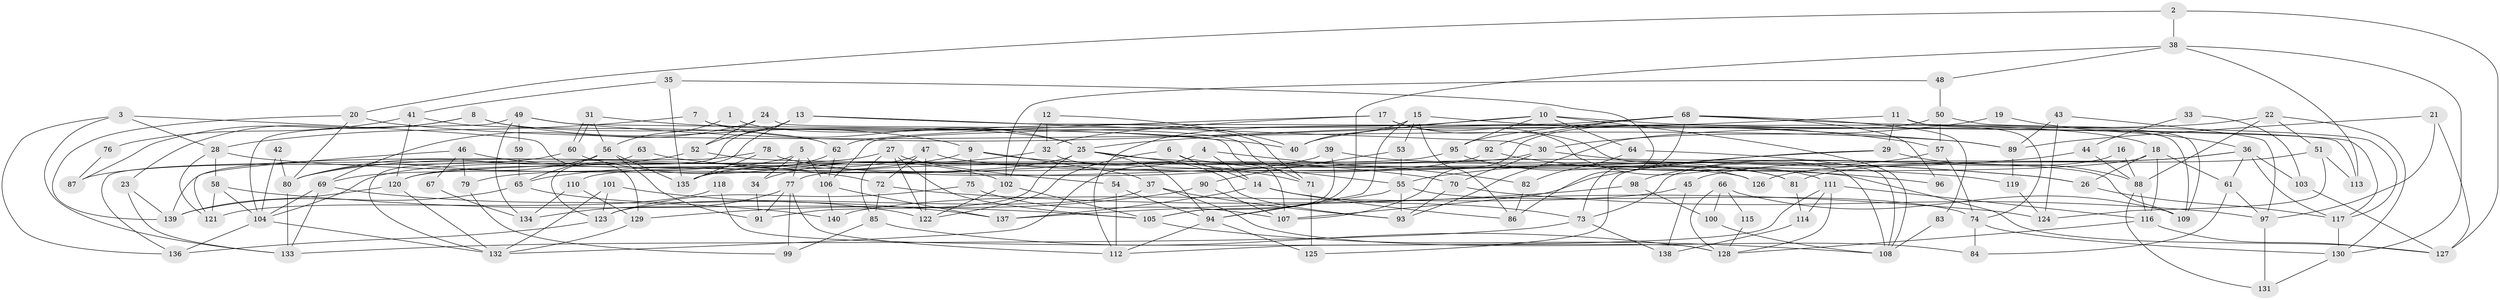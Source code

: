 // Generated by graph-tools (version 1.1) at 2025/50/03/09/25 03:50:06]
// undirected, 140 vertices, 280 edges
graph export_dot {
graph [start="1"]
  node [color=gray90,style=filled];
  1;
  2;
  3;
  4;
  5;
  6;
  7;
  8;
  9;
  10;
  11;
  12;
  13;
  14;
  15;
  16;
  17;
  18;
  19;
  20;
  21;
  22;
  23;
  24;
  25;
  26;
  27;
  28;
  29;
  30;
  31;
  32;
  33;
  34;
  35;
  36;
  37;
  38;
  39;
  40;
  41;
  42;
  43;
  44;
  45;
  46;
  47;
  48;
  49;
  50;
  51;
  52;
  53;
  54;
  55;
  56;
  57;
  58;
  59;
  60;
  61;
  62;
  63;
  64;
  65;
  66;
  67;
  68;
  69;
  70;
  71;
  72;
  73;
  74;
  75;
  76;
  77;
  78;
  79;
  80;
  81;
  82;
  83;
  84;
  85;
  86;
  87;
  88;
  89;
  90;
  91;
  92;
  93;
  94;
  95;
  96;
  97;
  98;
  99;
  100;
  101;
  102;
  103;
  104;
  105;
  106;
  107;
  108;
  109;
  110;
  111;
  112;
  113;
  114;
  115;
  116;
  117;
  118;
  119;
  120;
  121;
  122;
  123;
  124;
  125;
  126;
  127;
  128;
  129;
  130;
  131;
  132;
  133;
  134;
  135;
  136;
  137;
  138;
  139;
  140;
  1 -- 71;
  1 -- 56;
  2 -- 127;
  2 -- 20;
  2 -- 38;
  3 -- 133;
  3 -- 28;
  3 -- 129;
  3 -- 136;
  4 -- 132;
  4 -- 14;
  4 -- 82;
  5 -- 69;
  5 -- 106;
  5 -- 34;
  5 -- 77;
  6 -- 14;
  6 -- 122;
  6 -- 55;
  7 -- 25;
  7 -- 28;
  7 -- 71;
  8 -- 23;
  8 -- 25;
  8 -- 9;
  8 -- 87;
  9 -- 65;
  9 -- 26;
  9 -- 37;
  9 -- 75;
  10 -- 40;
  10 -- 112;
  10 -- 18;
  10 -- 64;
  10 -- 95;
  10 -- 108;
  11 -- 29;
  11 -- 25;
  11 -- 74;
  11 -- 109;
  12 -- 40;
  12 -- 32;
  12 -- 102;
  13 -- 30;
  13 -- 123;
  13 -- 52;
  13 -- 117;
  13 -- 132;
  14 -- 73;
  14 -- 137;
  14 -- 86;
  15 -- 53;
  15 -- 94;
  15 -- 40;
  15 -- 57;
  15 -- 86;
  16 -- 88;
  16 -- 73;
  17 -- 111;
  17 -- 108;
  17 -- 32;
  17 -- 62;
  18 -- 77;
  18 -- 26;
  18 -- 61;
  18 -- 116;
  19 -- 36;
  19 -- 30;
  20 -- 139;
  20 -- 80;
  20 -- 89;
  21 -- 89;
  21 -- 127;
  21 -- 97;
  22 -- 88;
  22 -- 93;
  22 -- 51;
  22 -- 130;
  23 -- 139;
  23 -- 133;
  24 -- 69;
  24 -- 52;
  24 -- 113;
  25 -- 26;
  25 -- 94;
  25 -- 71;
  25 -- 79;
  25 -- 91;
  26 -- 117;
  27 -- 122;
  27 -- 105;
  27 -- 54;
  27 -- 85;
  27 -- 104;
  28 -- 121;
  28 -- 58;
  28 -- 119;
  29 -- 125;
  29 -- 107;
  29 -- 88;
  30 -- 109;
  30 -- 70;
  30 -- 120;
  31 -- 60;
  31 -- 60;
  31 -- 56;
  31 -- 40;
  32 -- 34;
  32 -- 93;
  33 -- 103;
  33 -- 44;
  34 -- 91;
  35 -- 86;
  35 -- 41;
  35 -- 135;
  36 -- 117;
  36 -- 61;
  36 -- 45;
  36 -- 103;
  36 -- 126;
  37 -- 93;
  37 -- 84;
  37 -- 123;
  38 -- 130;
  38 -- 48;
  38 -- 105;
  38 -- 113;
  39 -- 105;
  39 -- 80;
  39 -- 81;
  41 -- 120;
  41 -- 62;
  41 -- 76;
  42 -- 80;
  42 -- 104;
  43 -- 89;
  43 -- 97;
  43 -- 124;
  44 -- 88;
  44 -- 55;
  45 -- 138;
  45 -- 140;
  46 -- 79;
  46 -- 72;
  46 -- 67;
  46 -- 121;
  47 -- 120;
  47 -- 122;
  47 -- 72;
  47 -- 127;
  48 -- 102;
  48 -- 50;
  49 -- 104;
  49 -- 89;
  49 -- 59;
  49 -- 107;
  49 -- 134;
  50 -- 57;
  50 -- 107;
  50 -- 109;
  51 -- 113;
  51 -- 81;
  51 -- 124;
  52 -- 126;
  52 -- 80;
  53 -- 90;
  53 -- 55;
  54 -- 112;
  54 -- 94;
  55 -- 74;
  55 -- 93;
  55 -- 94;
  56 -- 135;
  56 -- 91;
  56 -- 65;
  56 -- 80;
  57 -- 74;
  57 -- 98;
  58 -- 105;
  58 -- 104;
  58 -- 121;
  59 -- 65;
  60 -- 102;
  60 -- 87;
  61 -- 84;
  61 -- 97;
  62 -- 106;
  62 -- 135;
  63 -- 70;
  63 -- 136;
  64 -- 82;
  64 -- 108;
  65 -- 139;
  65 -- 122;
  66 -- 109;
  66 -- 128;
  66 -- 100;
  66 -- 115;
  67 -- 134;
  68 -- 117;
  68 -- 95;
  68 -- 73;
  68 -- 83;
  68 -- 92;
  68 -- 96;
  68 -- 106;
  69 -- 140;
  69 -- 104;
  69 -- 133;
  70 -- 93;
  70 -- 97;
  71 -- 125;
  72 -- 124;
  72 -- 85;
  73 -- 133;
  73 -- 138;
  74 -- 130;
  74 -- 84;
  75 -- 107;
  75 -- 123;
  76 -- 87;
  77 -- 112;
  77 -- 91;
  77 -- 99;
  77 -- 134;
  78 -- 81;
  78 -- 135;
  78 -- 139;
  79 -- 99;
  80 -- 133;
  81 -- 114;
  82 -- 86;
  83 -- 108;
  85 -- 99;
  85 -- 128;
  88 -- 131;
  88 -- 116;
  89 -- 119;
  90 -- 107;
  90 -- 129;
  92 -- 135;
  92 -- 96;
  94 -- 112;
  94 -- 125;
  95 -- 110;
  95 -- 126;
  97 -- 131;
  98 -- 100;
  98 -- 137;
  100 -- 108;
  101 -- 132;
  101 -- 123;
  101 -- 137;
  102 -- 105;
  102 -- 122;
  103 -- 127;
  104 -- 136;
  104 -- 132;
  105 -- 108;
  106 -- 137;
  106 -- 140;
  110 -- 134;
  110 -- 129;
  111 -- 128;
  111 -- 116;
  111 -- 112;
  111 -- 114;
  114 -- 138;
  115 -- 128;
  116 -- 127;
  116 -- 128;
  117 -- 130;
  118 -- 121;
  118 -- 128;
  119 -- 124;
  120 -- 132;
  120 -- 139;
  123 -- 136;
  129 -- 132;
  130 -- 131;
}
